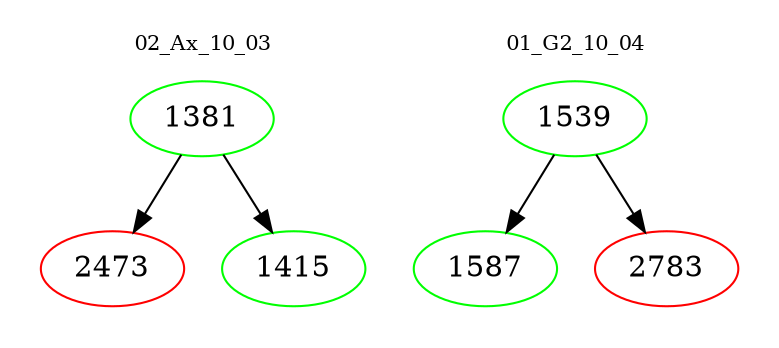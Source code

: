 digraph{
subgraph cluster_0 {
color = white
label = "02_Ax_10_03";
fontsize=10;
T0_1381 [label="1381", color="green"]
T0_1381 -> T0_2473 [color="black"]
T0_2473 [label="2473", color="red"]
T0_1381 -> T0_1415 [color="black"]
T0_1415 [label="1415", color="green"]
}
subgraph cluster_1 {
color = white
label = "01_G2_10_04";
fontsize=10;
T1_1539 [label="1539", color="green"]
T1_1539 -> T1_1587 [color="black"]
T1_1587 [label="1587", color="green"]
T1_1539 -> T1_2783 [color="black"]
T1_2783 [label="2783", color="red"]
}
}
